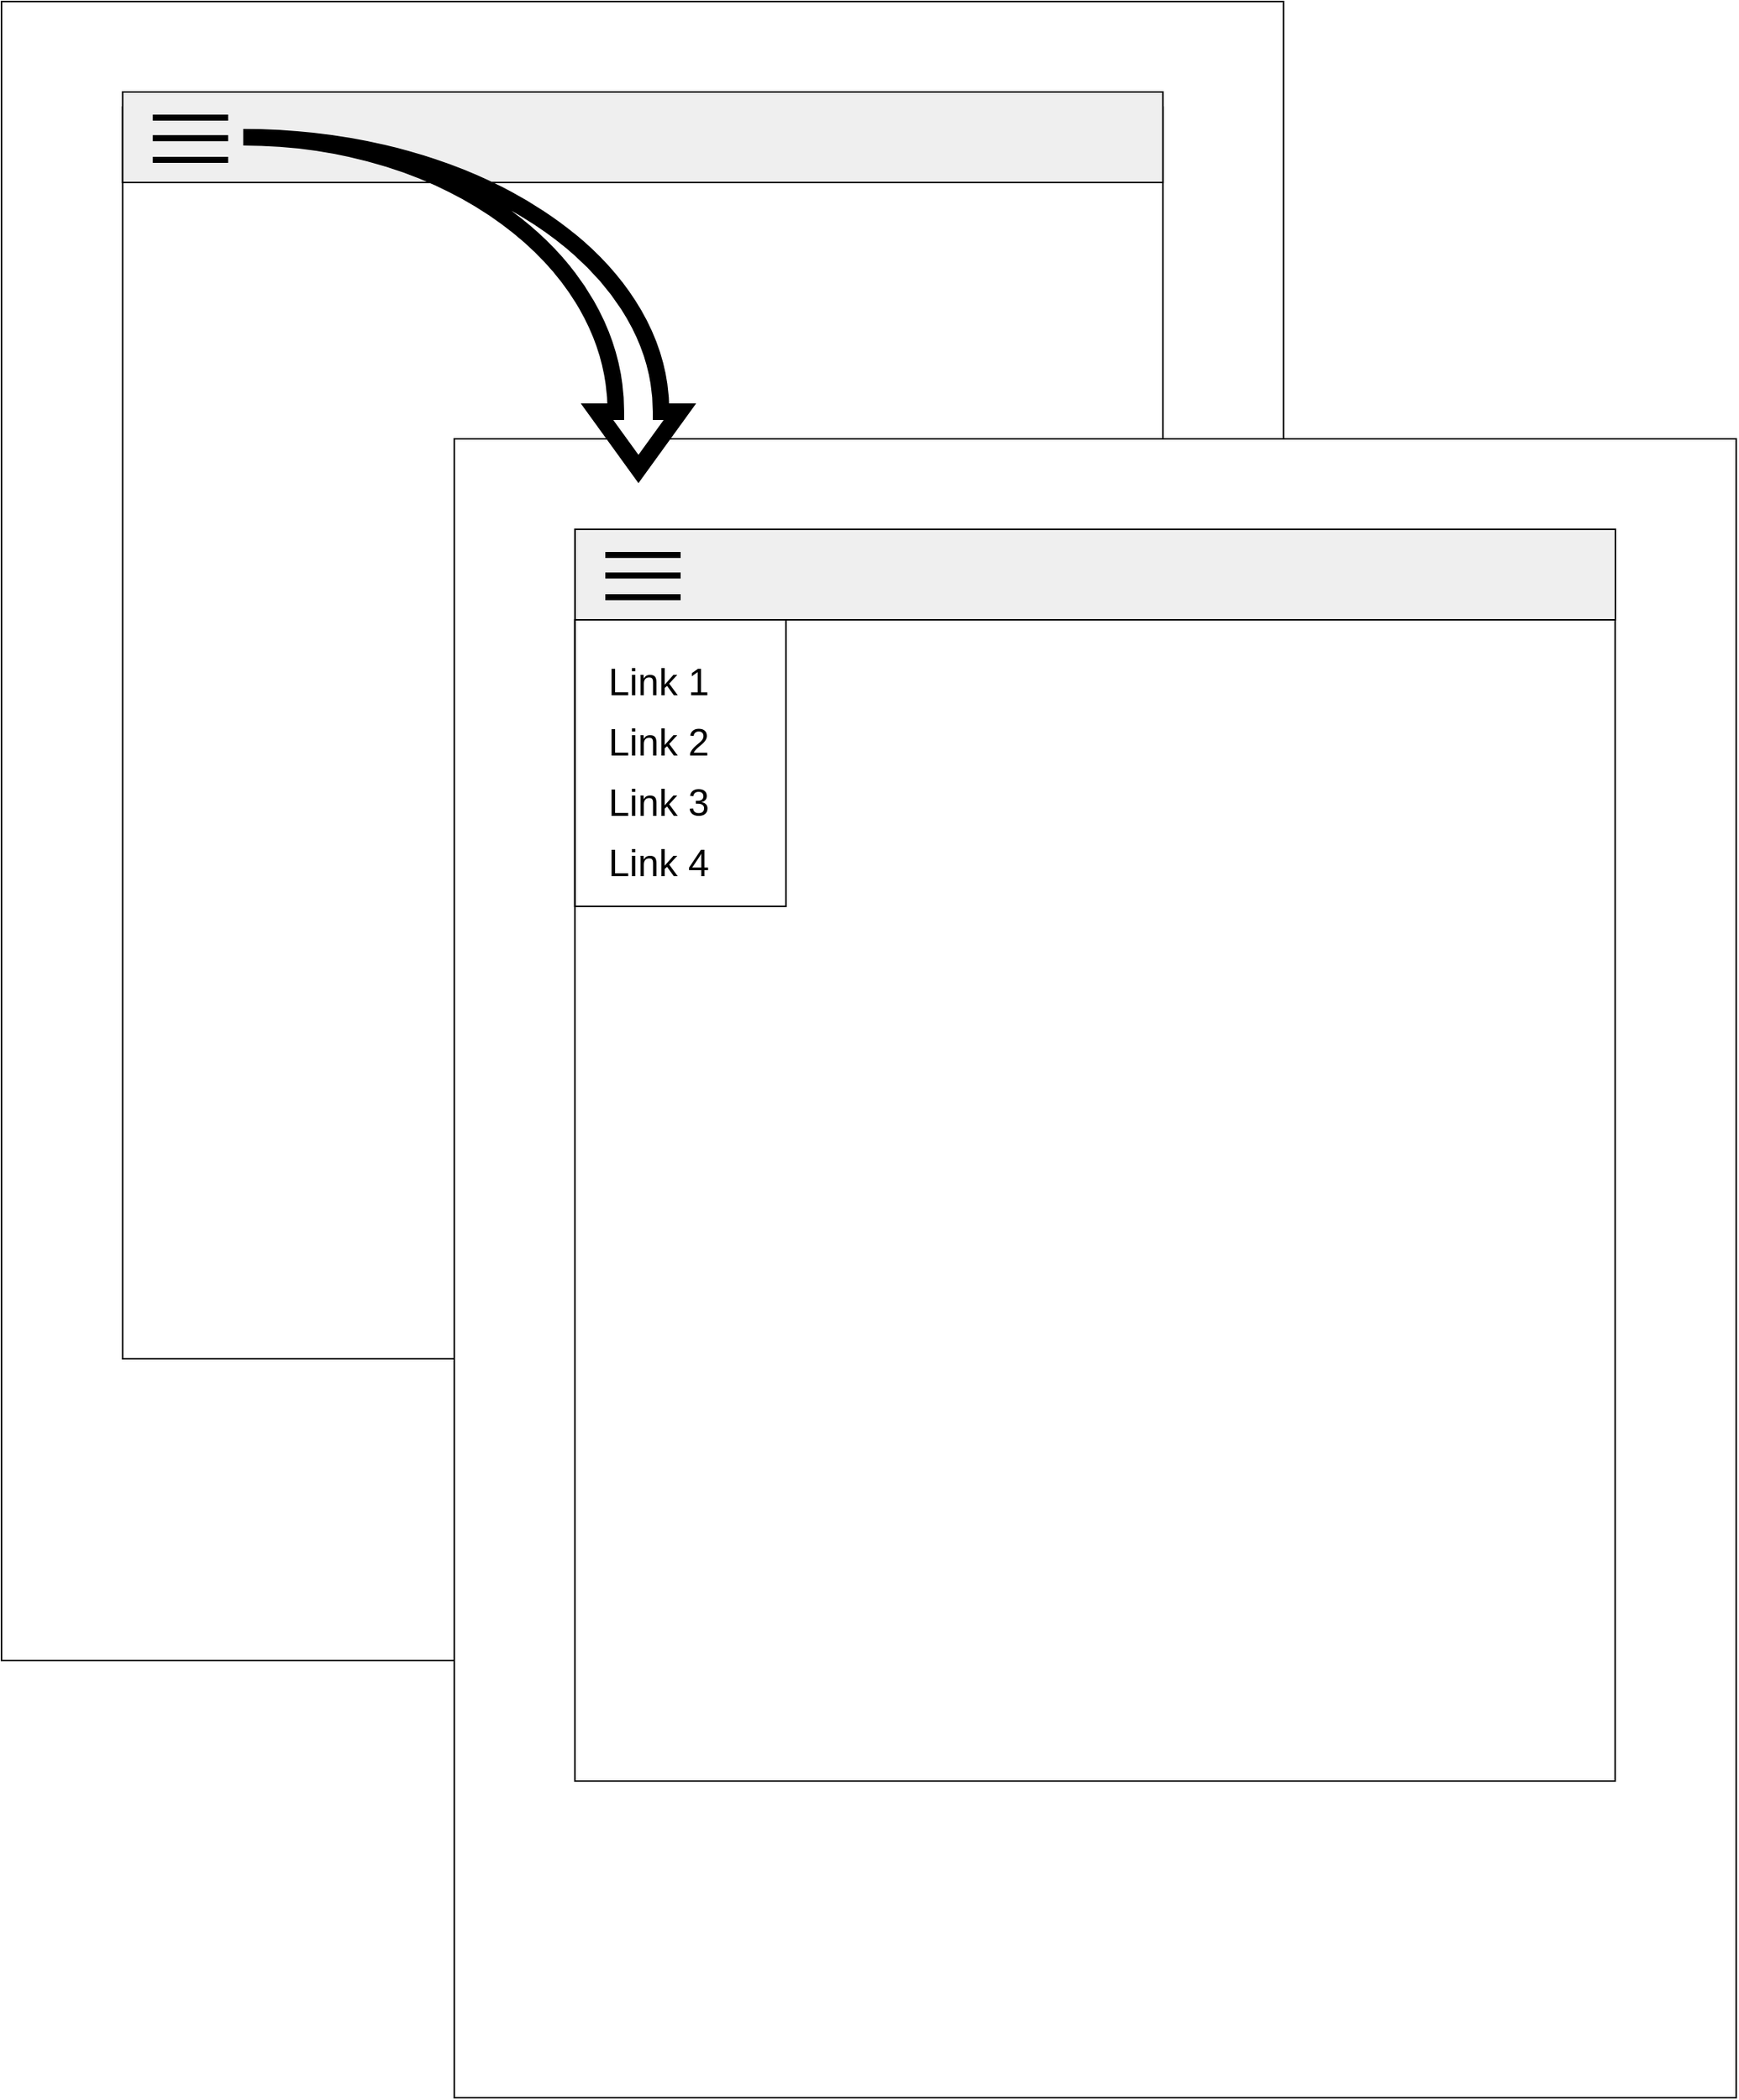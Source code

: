 <mxfile version="12.5.5" type="github"><diagram id="QGhUyTIW-ln7sHWoSe3L" name="Page-1"><mxGraphModel dx="1676" dy="1108" grid="1" gridSize="10" guides="1" tooltips="1" connect="0" arrows="1" fold="1" page="1" pageScale="1" pageWidth="850" pageHeight="1100" math="0" shadow="0"><root><mxCell id="0"/><mxCell id="1" parent="0"/><mxCell id="ib5cPDt98PrHHatiAGnp-25" value="" style="rounded=0;whiteSpace=wrap;html=1;strokeColor=#000000;fillColor=#FFFFFF;fontSize=15;" vertex="1" parent="1"><mxGeometry x="210" y="20" width="850.33" height="1100" as="geometry"/></mxCell><mxCell id="ib5cPDt98PrHHatiAGnp-1" value="" style="rounded=0;whiteSpace=wrap;html=1;" vertex="1" parent="1"><mxGeometry x="290.33" y="90" width="690" height="830" as="geometry"/></mxCell><mxCell id="ib5cPDt98PrHHatiAGnp-2" value="" style="rounded=0;whiteSpace=wrap;html=1;fillColor=#efefef;" vertex="1" parent="1"><mxGeometry x="290.33" y="80" width="690" height="60" as="geometry"/></mxCell><mxCell id="ib5cPDt98PrHHatiAGnp-4" value="" style="endArrow=none;html=1;endSize=6;fontSize=15;strokeWidth=4;" edge="1" parent="1"><mxGeometry width="50" height="50" relative="1" as="geometry"><mxPoint x="310.33" y="97" as="sourcePoint"/><mxPoint x="360.33" y="97" as="targetPoint"/></mxGeometry></mxCell><mxCell id="ib5cPDt98PrHHatiAGnp-5" value="" style="endArrow=none;html=1;strokeWidth=4;" edge="1" parent="1"><mxGeometry width="50" height="50" relative="1" as="geometry"><mxPoint x="310.33" y="110.58" as="sourcePoint"/><mxPoint x="360.33" y="110.58" as="targetPoint"/></mxGeometry></mxCell><mxCell id="ib5cPDt98PrHHatiAGnp-6" value="" style="endArrow=none;html=1;strokeWidth=4;" edge="1" parent="1"><mxGeometry width="50" height="50" relative="1" as="geometry"><mxPoint x="310.33" y="125" as="sourcePoint"/><mxPoint x="360.33" y="125" as="targetPoint"/></mxGeometry></mxCell><mxCell id="ib5cPDt98PrHHatiAGnp-7" style="edgeStyle=orthogonalEdgeStyle;rounded=0;orthogonalLoop=1;jettySize=auto;html=1;exitX=0.5;exitY=1;exitDx=0;exitDy=0;endSize=6;strokeWidth=4;fontSize=15;" edge="1" parent="1" source="ib5cPDt98PrHHatiAGnp-1" target="ib5cPDt98PrHHatiAGnp-1"><mxGeometry relative="1" as="geometry"/></mxCell><mxCell id="ib5cPDt98PrHHatiAGnp-12" value="" style="rounded=0;whiteSpace=wrap;html=1;fontSize=15;fillColor=#eee;" vertex="1" parent="1"><mxGeometry x="590.5" y="430" width="160" height="200" as="geometry"/></mxCell><mxCell id="ib5cPDt98PrHHatiAGnp-29" value="" style="rounded=0;whiteSpace=wrap;html=1;strokeColor=#000000;fillColor=#FFFFFF;fontSize=15;" vertex="1" parent="1"><mxGeometry x="510.33" y="310" width="850.33" height="1100" as="geometry"/></mxCell><mxCell id="ib5cPDt98PrHHatiAGnp-28" value="" style="rounded=0;whiteSpace=wrap;html=1;" vertex="1" parent="1"><mxGeometry x="590.33" y="370" width="690" height="830" as="geometry"/></mxCell><mxCell id="ib5cPDt98PrHHatiAGnp-8" value="" style="rounded=0;whiteSpace=wrap;html=1;fillColor=#efefef;" vertex="1" parent="1"><mxGeometry x="590.5" y="370" width="690" height="60" as="geometry"/></mxCell><mxCell id="ib5cPDt98PrHHatiAGnp-9" value="" style="endArrow=none;html=1;endSize=6;fontSize=15;strokeWidth=4;" edge="1" parent="1"><mxGeometry width="50" height="50" relative="1" as="geometry"><mxPoint x="610.5" y="387" as="sourcePoint"/><mxPoint x="660.5" y="387" as="targetPoint"/></mxGeometry></mxCell><mxCell id="ib5cPDt98PrHHatiAGnp-10" value="" style="endArrow=none;html=1;strokeWidth=4;" edge="1" parent="1"><mxGeometry width="50" height="50" relative="1" as="geometry"><mxPoint x="610.5" y="400.58" as="sourcePoint"/><mxPoint x="660.5" y="400.58" as="targetPoint"/></mxGeometry></mxCell><mxCell id="ib5cPDt98PrHHatiAGnp-11" value="" style="endArrow=none;html=1;strokeWidth=4;" edge="1" parent="1"><mxGeometry width="50" height="50" relative="1" as="geometry"><mxPoint x="610.5" y="415" as="sourcePoint"/><mxPoint x="660.5" y="415" as="targetPoint"/></mxGeometry></mxCell><mxCell id="ib5cPDt98PrHHatiAGnp-14" value="&lt;font style=&quot;font-size: 25px&quot;&gt;Link 1&lt;/font&gt;" style="text;html=1;strokeColor=none;fillColor=none;align=center;verticalAlign=middle;whiteSpace=wrap;rounded=0;fontSize=15;" vertex="1" parent="1"><mxGeometry x="600.5" y="460" width="90" height="20" as="geometry"/></mxCell><mxCell id="ib5cPDt98PrHHatiAGnp-18" value="&lt;font style=&quot;font-size: 25px&quot;&gt;Link 2&lt;/font&gt;" style="text;html=1;strokeColor=none;fillColor=none;align=center;verticalAlign=middle;whiteSpace=wrap;rounded=0;fontSize=15;" vertex="1" parent="1"><mxGeometry x="600.5" y="500" width="90" height="20" as="geometry"/></mxCell><mxCell id="ib5cPDt98PrHHatiAGnp-19" value="&lt;font style=&quot;font-size: 25px&quot;&gt;Link 3&lt;/font&gt;" style="text;html=1;strokeColor=none;fillColor=none;align=center;verticalAlign=middle;whiteSpace=wrap;rounded=0;fontSize=15;" vertex="1" parent="1"><mxGeometry x="600.5" y="540" width="90" height="20" as="geometry"/></mxCell><mxCell id="ib5cPDt98PrHHatiAGnp-20" value="&lt;font style=&quot;font-size: 25px&quot;&gt;Link 4&lt;/font&gt;" style="text;html=1;strokeColor=none;fillColor=none;align=center;verticalAlign=middle;whiteSpace=wrap;rounded=0;fontSize=15;" vertex="1" parent="1"><mxGeometry x="600.5" y="580" width="90" height="20" as="geometry"/></mxCell><mxCell id="ib5cPDt98PrHHatiAGnp-30" value="" style="verticalLabelPosition=bottom;verticalAlign=top;html=1;shape=mxgraph.basic.rect;fillColor2=none;strokeWidth=1;size=20;indent=5;fillColor=none;gradientColor=none;fontSize=15;" vertex="1" parent="1"><mxGeometry x="590.33" y="430" width="140" height="190" as="geometry"/></mxCell><mxCell id="ib5cPDt98PrHHatiAGnp-31" value="" style="html=1;shadow=0;dashed=0;align=center;verticalAlign=middle;shape=mxgraph.arrows2.jumpInArrow;dy=15;dx=38;arrowHead=55;strokeColor=#000000;strokeWidth=11;fillColor=#ffffff;gradientColor=none;fontSize=15;direction=south;" vertex="1" parent="1"><mxGeometry x="370.33" y="110" width="289.67" height="220" as="geometry"/></mxCell></root></mxGraphModel></diagram></mxfile>